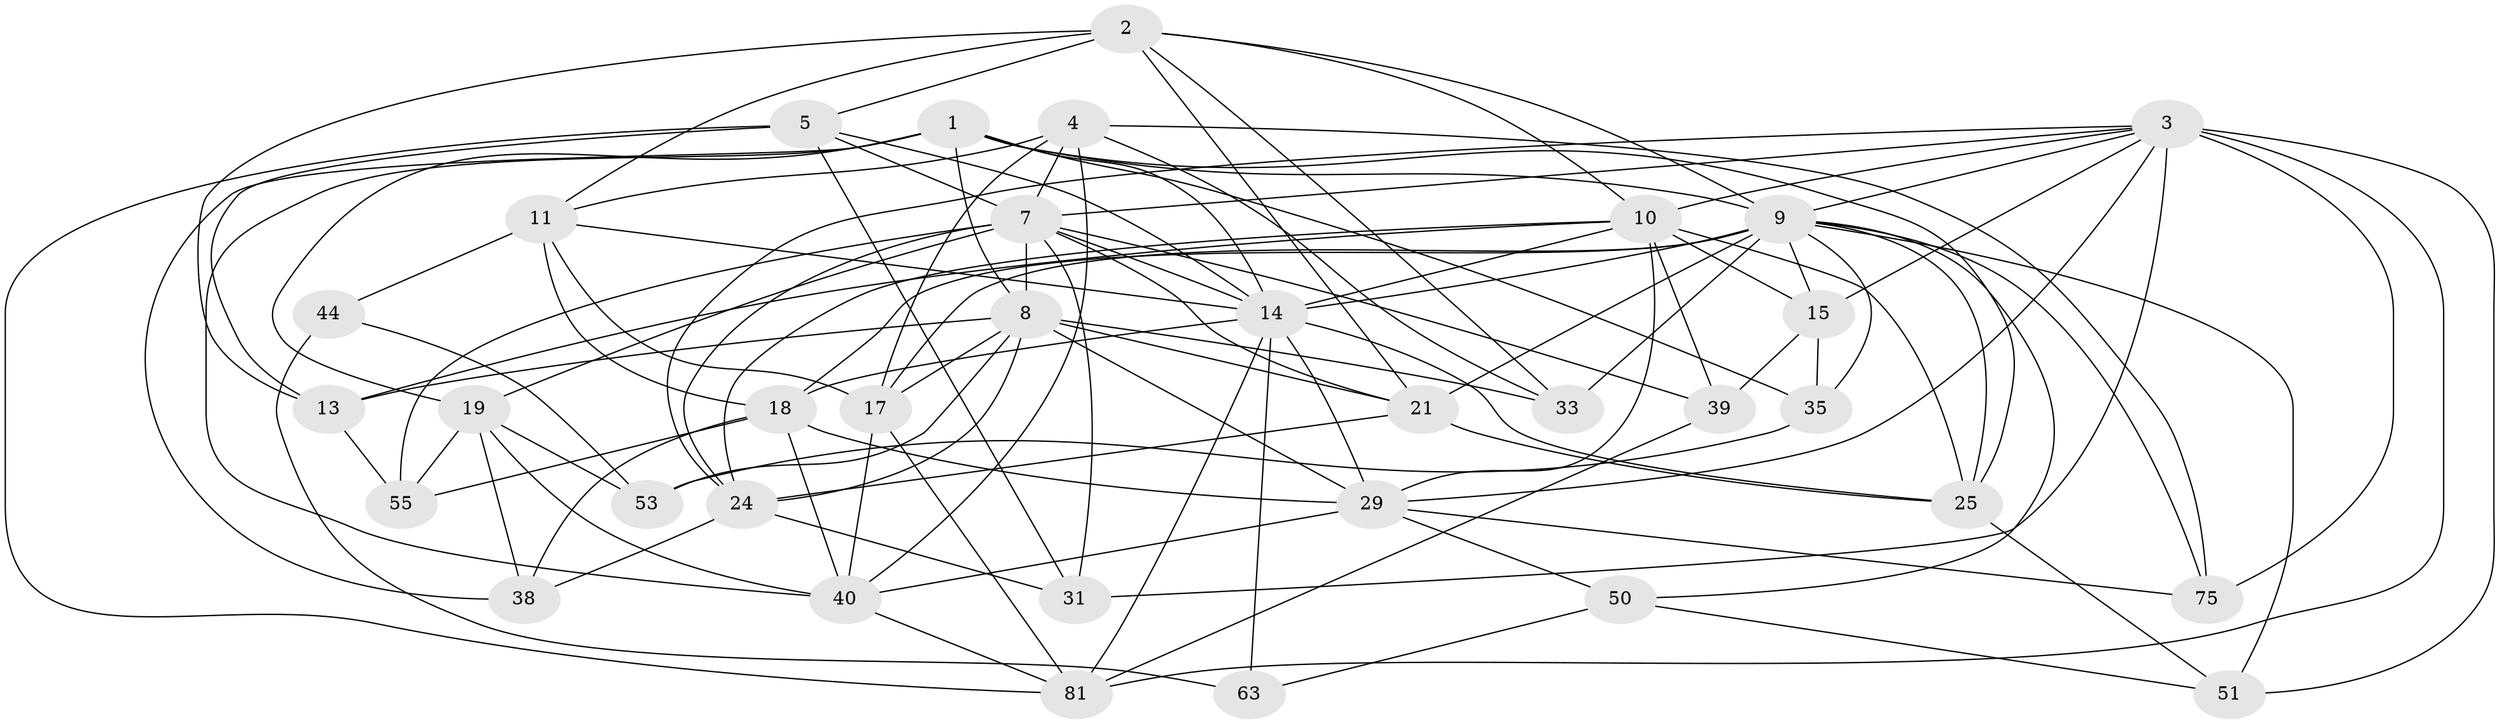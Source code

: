 // original degree distribution, {4: 1.0}
// Generated by graph-tools (version 1.1) at 2025/20/03/04/25 18:20:47]
// undirected, 34 vertices, 106 edges
graph export_dot {
graph [start="1"]
  node [color=gray90,style=filled];
  1 [super="+47+26+6"];
  2 [super="+23+76"];
  3 [super="+49+80+71+12"];
  4 [super="+86"];
  5 [super="+46+56"];
  7 [super="+57+85+30"];
  8 [super="+36+20"];
  9 [super="+83+52"];
  10 [super="+27+28"];
  11 [super="+32+16"];
  13 [super="+74"];
  14 [super="+60+22"];
  15 [super="+48"];
  17 [super="+66"];
  18 [super="+79+42"];
  19 [super="+78"];
  21 [super="+77"];
  24 [super="+41+43"];
  25 [super="+37"];
  29 [super="+58"];
  31;
  33;
  35;
  38;
  39;
  40 [super="+72+73"];
  44;
  50;
  51;
  53;
  55;
  63;
  75;
  81 [super="+82"];
  1 -- 40 [weight=2];
  1 -- 14;
  1 -- 35;
  1 -- 38;
  1 -- 8 [weight=2];
  1 -- 25;
  1 -- 19;
  1 -- 9;
  2 -- 33;
  2 -- 21;
  2 -- 13;
  2 -- 10;
  2 -- 5 [weight=2];
  2 -- 11;
  2 -- 9;
  3 -- 81;
  3 -- 31;
  3 -- 75;
  3 -- 15;
  3 -- 51;
  3 -- 29;
  3 -- 24;
  3 -- 7;
  3 -- 10;
  3 -- 9;
  4 -- 40;
  4 -- 75;
  4 -- 17;
  4 -- 33;
  4 -- 7;
  4 -- 11;
  5 -- 31;
  5 -- 13 [weight=2];
  5 -- 81;
  5 -- 14;
  5 -- 7;
  7 -- 55;
  7 -- 24;
  7 -- 21;
  7 -- 14 [weight=2];
  7 -- 19;
  7 -- 39;
  7 -- 31;
  7 -- 8;
  8 -- 53;
  8 -- 17;
  8 -- 21;
  8 -- 33;
  8 -- 24;
  8 -- 13;
  8 -- 29;
  9 -- 18;
  9 -- 25;
  9 -- 33;
  9 -- 17;
  9 -- 50;
  9 -- 51;
  9 -- 21;
  9 -- 35;
  9 -- 75;
  9 -- 14;
  9 -- 15;
  10 -- 24 [weight=2];
  10 -- 25;
  10 -- 13;
  10 -- 14;
  10 -- 15 [weight=2];
  10 -- 39;
  10 -- 29 [weight=2];
  11 -- 18 [weight=2];
  11 -- 14;
  11 -- 17;
  11 -- 44 [weight=2];
  13 -- 55;
  14 -- 63 [weight=2];
  14 -- 25;
  14 -- 81;
  14 -- 29 [weight=2];
  14 -- 18;
  15 -- 35;
  15 -- 39;
  17 -- 40;
  17 -- 81;
  18 -- 38;
  18 -- 55;
  18 -- 40;
  18 -- 29;
  19 -- 53;
  19 -- 38;
  19 -- 40;
  19 -- 55;
  21 -- 24;
  21 -- 25;
  24 -- 38;
  24 -- 31;
  25 -- 51;
  29 -- 50;
  29 -- 40;
  29 -- 75;
  35 -- 53;
  39 -- 81;
  40 -- 81;
  44 -- 63;
  44 -- 53;
  50 -- 51;
  50 -- 63;
}
